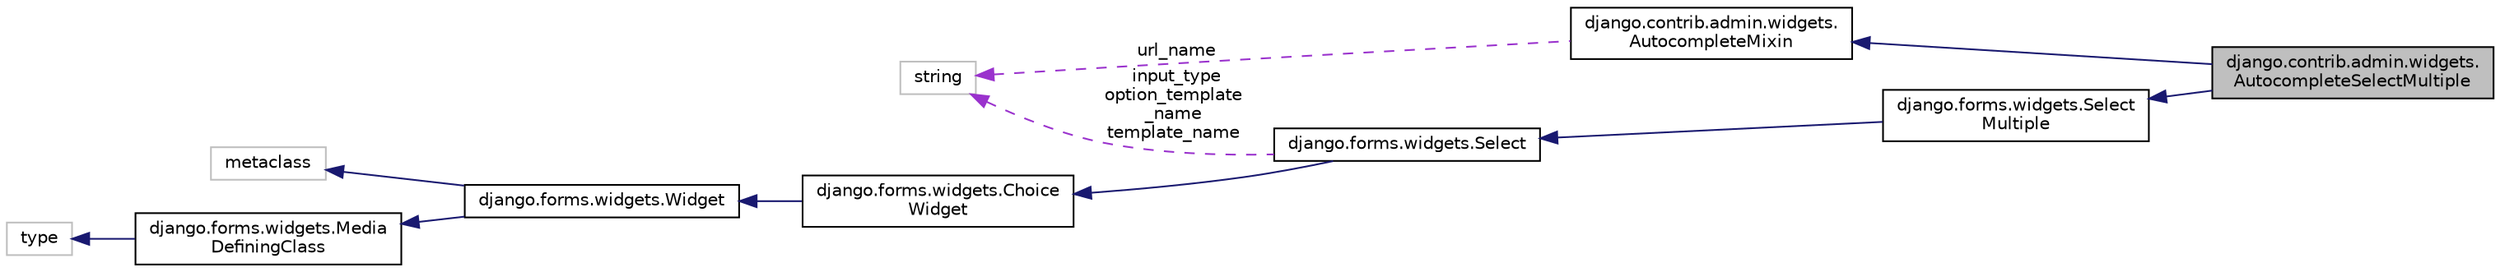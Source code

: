 digraph "django.contrib.admin.widgets.AutocompleteSelectMultiple"
{
 // LATEX_PDF_SIZE
  edge [fontname="Helvetica",fontsize="10",labelfontname="Helvetica",labelfontsize="10"];
  node [fontname="Helvetica",fontsize="10",shape=record];
  rankdir="LR";
  Node1 [label="django.contrib.admin.widgets.\lAutocompleteSelectMultiple",height=0.2,width=0.4,color="black", fillcolor="grey75", style="filled", fontcolor="black",tooltip=" "];
  Node2 -> Node1 [dir="back",color="midnightblue",fontsize="10",style="solid"];
  Node2 [label="django.contrib.admin.widgets.\lAutocompleteMixin",height=0.2,width=0.4,color="black", fillcolor="white", style="filled",URL="$classdjango_1_1contrib_1_1admin_1_1widgets_1_1_autocomplete_mixin.html",tooltip=" "];
  Node3 -> Node2 [dir="back",color="darkorchid3",fontsize="10",style="dashed",label=" url_name" ];
  Node3 [label="string",height=0.2,width=0.4,color="grey75", fillcolor="white", style="filled",tooltip=" "];
  Node4 -> Node1 [dir="back",color="midnightblue",fontsize="10",style="solid"];
  Node4 [label="django.forms.widgets.Select\lMultiple",height=0.2,width=0.4,color="black", fillcolor="white", style="filled",URL="$classdjango_1_1forms_1_1widgets_1_1_select_multiple.html",tooltip=" "];
  Node5 -> Node4 [dir="back",color="midnightblue",fontsize="10",style="solid"];
  Node5 [label="django.forms.widgets.Select",height=0.2,width=0.4,color="black", fillcolor="white", style="filled",URL="$classdjango_1_1forms_1_1widgets_1_1_select.html",tooltip=" "];
  Node6 -> Node5 [dir="back",color="midnightblue",fontsize="10",style="solid"];
  Node6 [label="django.forms.widgets.Choice\lWidget",height=0.2,width=0.4,color="black", fillcolor="white", style="filled",URL="$classdjango_1_1forms_1_1widgets_1_1_choice_widget.html",tooltip=" "];
  Node7 -> Node6 [dir="back",color="midnightblue",fontsize="10",style="solid"];
  Node7 [label="django.forms.widgets.Widget",height=0.2,width=0.4,color="black", fillcolor="white", style="filled",URL="$classdjango_1_1forms_1_1widgets_1_1_widget.html",tooltip=" "];
  Node8 -> Node7 [dir="back",color="midnightblue",fontsize="10",style="solid"];
  Node8 [label="metaclass",height=0.2,width=0.4,color="grey75", fillcolor="white", style="filled",tooltip=" "];
  Node9 -> Node7 [dir="back",color="midnightblue",fontsize="10",style="solid"];
  Node9 [label="django.forms.widgets.Media\lDefiningClass",height=0.2,width=0.4,color="black", fillcolor="white", style="filled",URL="$classdjango_1_1forms_1_1widgets_1_1_media_defining_class.html",tooltip=" "];
  Node10 -> Node9 [dir="back",color="midnightblue",fontsize="10",style="solid"];
  Node10 [label="type",height=0.2,width=0.4,color="grey75", fillcolor="white", style="filled",tooltip=" "];
  Node3 -> Node5 [dir="back",color="darkorchid3",fontsize="10",style="dashed",label=" input_type\noption_template\l_name\ntemplate_name" ];
}
